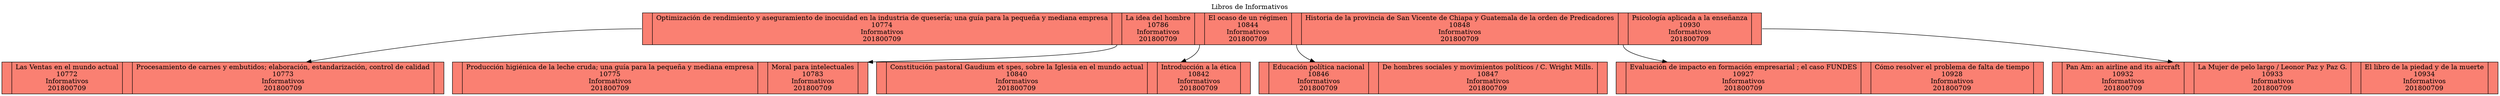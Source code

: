 digraph G {
node [shape = record,height=.1 color=black fillcolor=salmon style=filled];
labelloc="t";
label="Libros de Informativos";
node1[label = "<f0> |Optimización de rendimiento y aseguramiento de inocuidad en la industria de quesería; una guía para la pequeña y mediana empresa\n10774\nInformativos\n201800709|<f1> |La idea del hombre\n10786\nInformativos\n201800709|<f2> |El ocaso de un régimen\n10844\nInformativos\n201800709|<f3> |Historia de la provincia de San Vicente de Chiapa y Guatemala de la orden de Predicadores\n10848\nInformativos\n201800709|<f4> |Psicología aplicada a la enseñanza\n10930\nInformativos\n201800709|<f5>"];
node2[label = "<f0> |Las Ventas en el mundo actual\n10772\nInformativos\n201800709|<f1> |Procesamiento de carnes y embutidos; elaboración, estandarización, control de calidad\n10773\nInformativos\n201800709|<f2>"];
"node1":f0->"node2";
node3[label = "<f0> |Producción higiénica de la leche cruda; una guía para la pequeña y mediana empresa\n10775\nInformativos\n201800709|<f1> |Moral para intelectuales\n10783\nInformativos\n201800709|<f2>"];
"node1":f1->"node3";
node4[label = "<f0> |Constitución pastoral Gaudium et spes, sobre la Iglesia en el mundo actual\n10840\nInformativos\n201800709|<f1> |Introducción a la ética\n10842\nInformativos\n201800709|<f2>"];
"node1":f2->"node4";
node5[label = "<f0> |Educación política nacional\n10846\nInformativos\n201800709|<f1> |De hombres sociales y movimientos políticos / C. Wright Mills.\n10847\nInformativos\n201800709|<f2>"];
"node1":f3->"node5";
node6[label = "<f0> |Evaluación de impacto en formación empresarial ; el caso FUNDES\n10927\nInformativos\n201800709|<f1> |Cómo resolver el problema de falta de tiempo\n10928\nInformativos\n201800709|<f2>"];
"node1":f4->"node6";
node7[label = "<f0> |Pan Am: an airline and its aircraft\n10932\nInformativos\n201800709|<f1> |La Mujer de pelo largo / Leonor Paz y Paz G.\n10933\nInformativos\n201800709|<f2> |El libro de la piedad y de la muerte\n10934\nInformativos\n201800709|<f3>"];
"node1":f5->"node7";

}